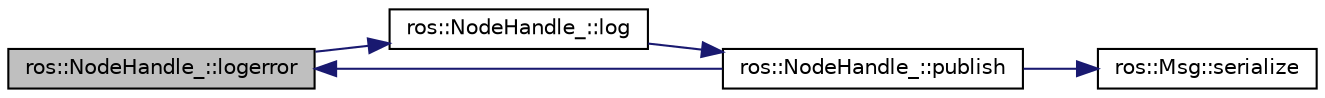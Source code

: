digraph "ros::NodeHandle_::logerror"
{
  edge [fontname="Helvetica",fontsize="10",labelfontname="Helvetica",labelfontsize="10"];
  node [fontname="Helvetica",fontsize="10",shape=record];
  rankdir="LR";
  Node1 [label="ros::NodeHandle_::logerror",height=0.2,width=0.4,color="black", fillcolor="grey75", style="filled" fontcolor="black"];
  Node1 -> Node2 [color="midnightblue",fontsize="10",style="solid",fontname="Helvetica"];
  Node2 [label="ros::NodeHandle_::log",height=0.2,width=0.4,color="black", fillcolor="white", style="filled",URL="$classros_1_1_node_handle__.html#a25b48e052c6c1ca56bcee3ff8af0bf75"];
  Node2 -> Node3 [color="midnightblue",fontsize="10",style="solid",fontname="Helvetica"];
  Node3 [label="ros::NodeHandle_::publish",height=0.2,width=0.4,color="black", fillcolor="white", style="filled",URL="$classros_1_1_node_handle__.html#ac4083fb8c4a983be2d1cd78243c6c815"];
  Node3 -> Node4 [color="midnightblue",fontsize="10",style="solid",fontname="Helvetica"];
  Node4 [label="ros::Msg::serialize",height=0.2,width=0.4,color="black", fillcolor="white", style="filled",URL="$classros_1_1_msg.html#a59d90898711c6632ec494985f43ca709"];
  Node3 -> Node1 [color="midnightblue",fontsize="10",style="solid",fontname="Helvetica"];
}
